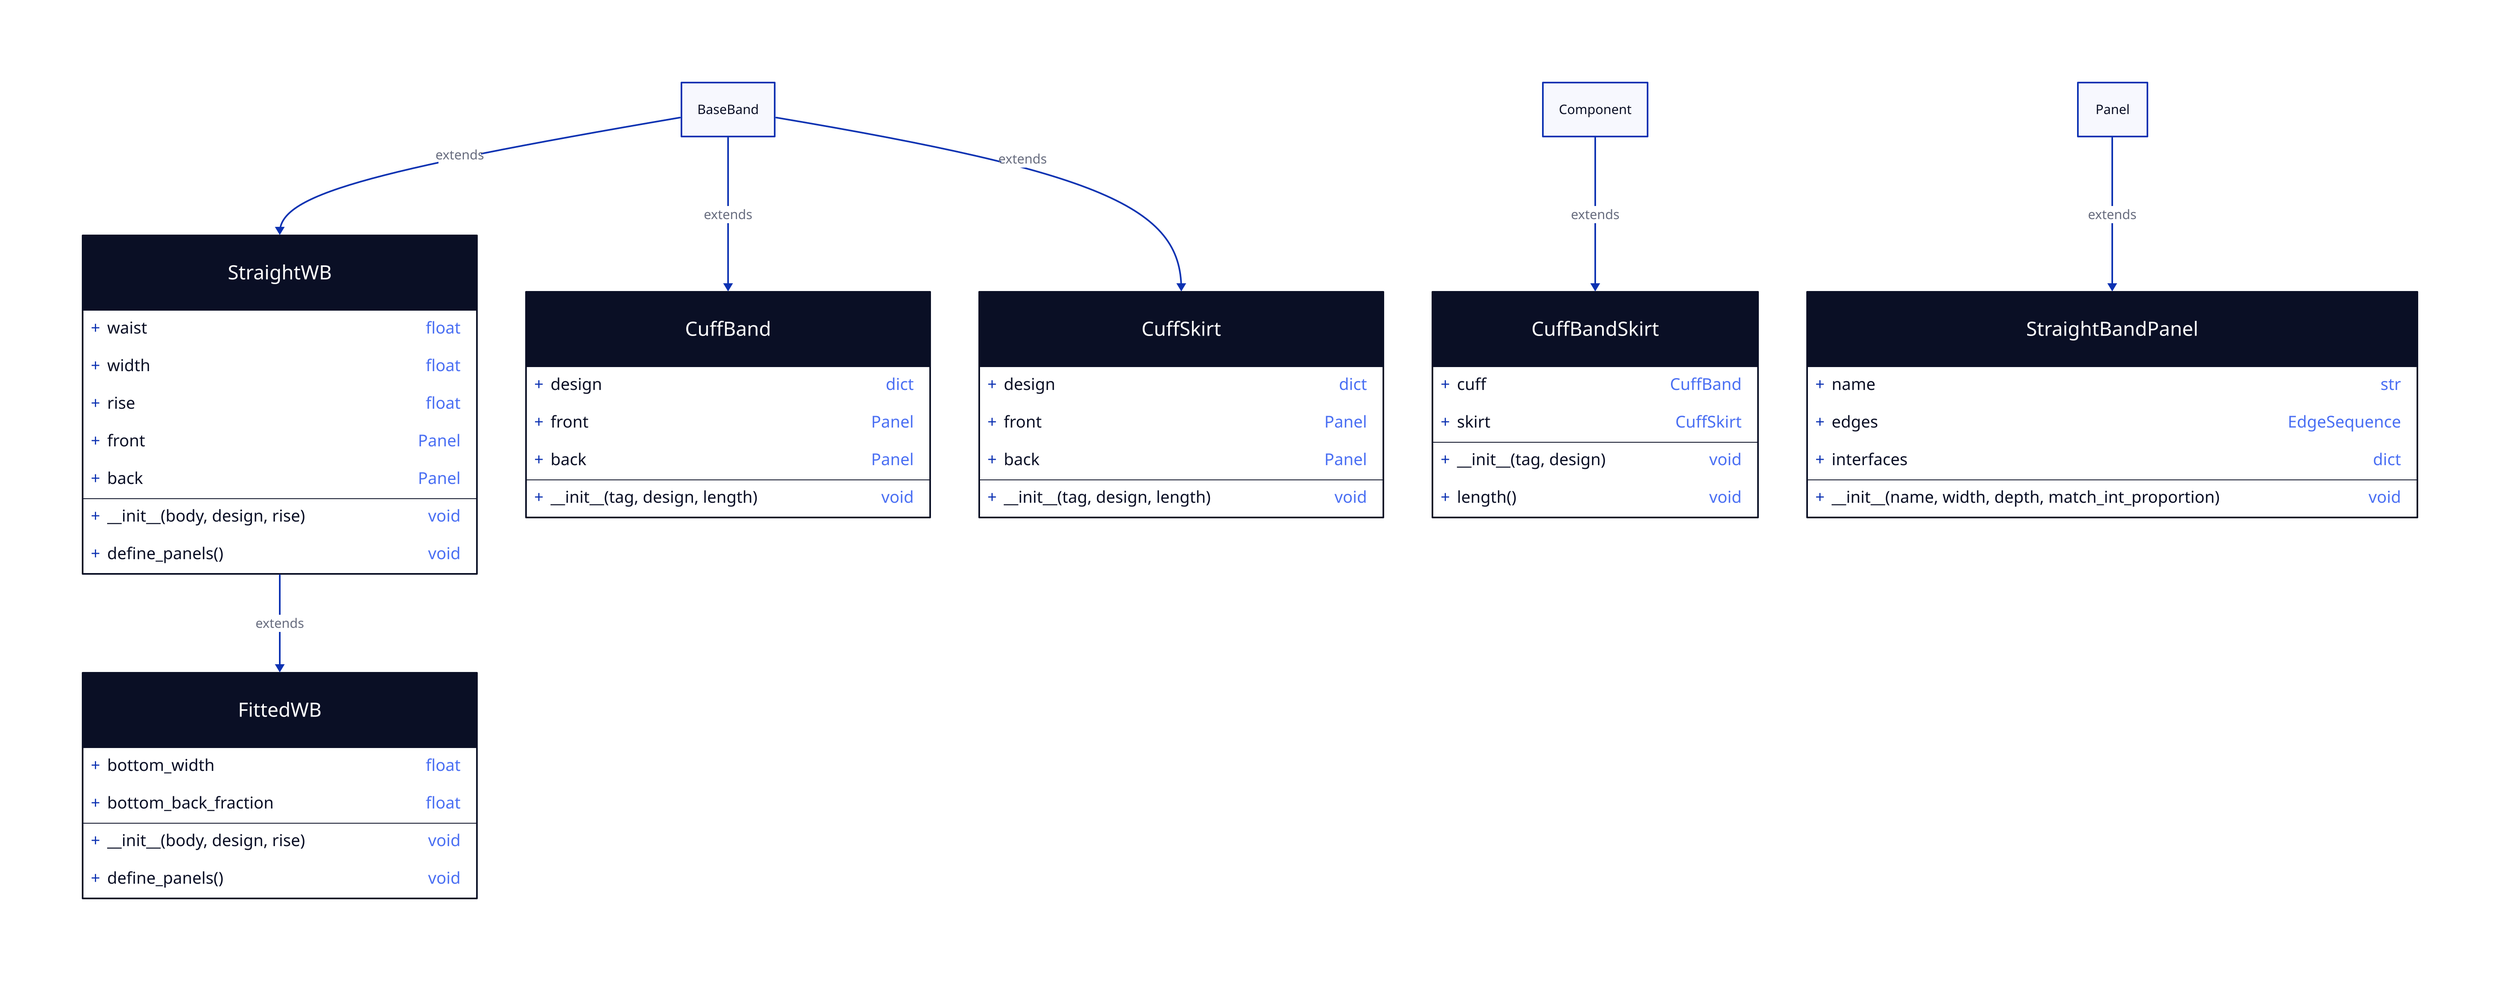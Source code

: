 # Inheritance relationships
BaseBand -> StraightWB: extends
StraightWB -> FittedWB: extends
BaseBand -> CuffBand: extends
BaseBand -> CuffSkirt: extends
Component -> CuffBandSkirt: extends
Panel -> StraightBandPanel: extends

# Class definitions with properties
StraightBandPanel: {
  shape: class
  
  # Properties
  +name: str
  +edges: EdgeSequence
  +interfaces: dict
  +__init__(name, width, depth, match_int_proportion)
}

StraightWB: {
  shape: class
  
  # Properties
  +waist: float
  +width: float
  +rise: float
  +front: Panel
  +back: Panel
  +__init__(body, design, rise)
  +define_panels()
}

FittedWB: {
  shape: class
  
  # Properties
  +bottom_width: float
  +bottom_back_fraction: float
  +__init__(body, design, rise)
  +define_panels()
}

CuffBand: {
  shape: class
  
  # Properties
  +design: dict
  +front: Panel
  +back: Panel
  +__init__(tag, design, length)
}

CuffSkirt: {
  shape: class
  
  # Properties
  +design: dict
  +front: Panel
  +back: Panel
  +__init__(tag, design, length)
}

CuffBandSkirt: {
  shape: class
  
  # Properties
  +cuff: CuffBand
  +skirt: CuffSkirt
  +__init__(tag, design)
  +length()
}